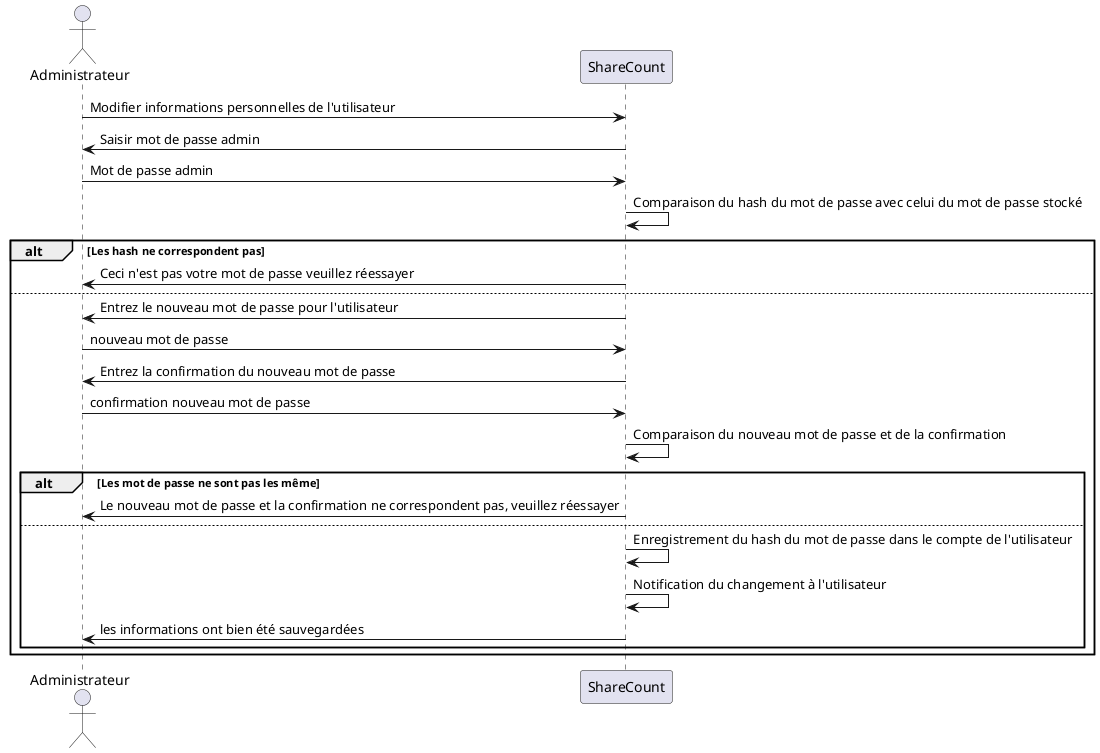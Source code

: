@startuml
actor "Administrateur" as admin
participant ShareCount as sc

' Pour l'instant on ne peut que changer le mot de passe
admin -> sc : Modifier informations personnelles de l'utilisateur
admin 	<- 	sc : Saisir mot de passe admin
admin 	-> 	sc : Mot de passe admin
sc 	->	sc : Comparaison du hash du mot de passe avec celui du mot de passe stocké
alt Les hash ne correspondent pas
admin 	<- 	sc : Ceci n'est pas votre mot de passe veuillez réessayer
else
admin 	<- 	sc : Entrez le nouveau mot de passe pour l'utilisateur
admin 	-> 	sc : nouveau mot de passe
admin 	<- 	sc : Entrez la confirmation du nouveau mot de passe
admin 	-> 	sc : confirmation nouveau mot de passe
sc 	-> 	sc : Comparaison du nouveau mot de passe et de la confirmation
alt Les mot de passe ne sont pas les même
admin 	<- 	sc : Le nouveau mot de passe et la confirmation ne correspondent pas, veuillez réessayer
else
sc 	-> 	sc : Enregistrement du hash du mot de passe dans le compte de l'utilisateur
sc 	-> 	sc : Notification du changement à l'utilisateur
admin 	<- 	sc : les informations ont bien été sauvegardées
end
end
@enduml